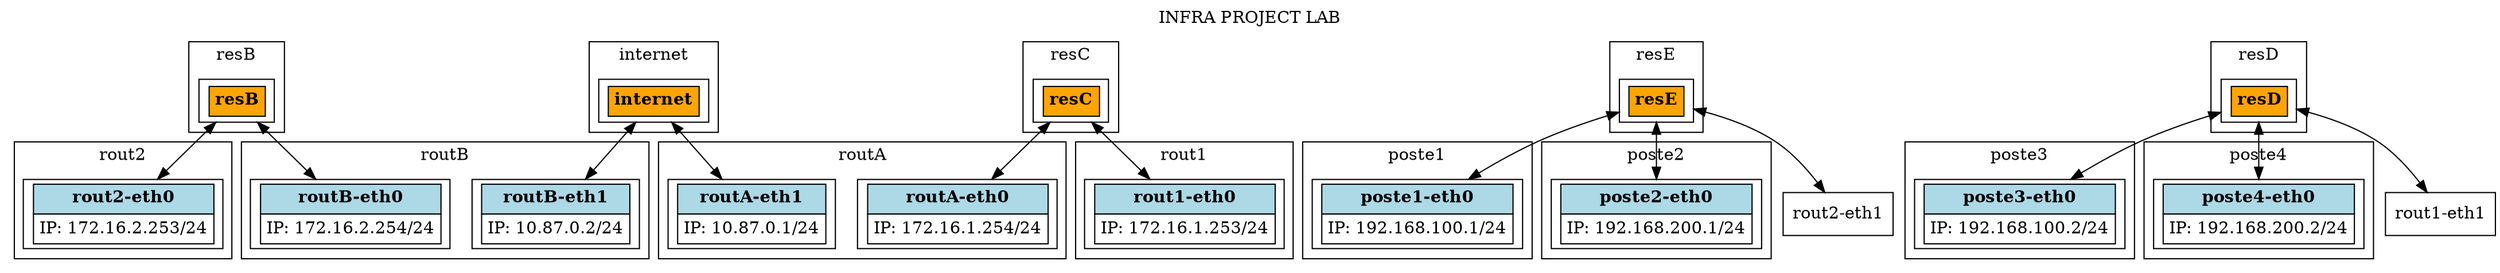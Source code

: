 digraph G { 
    label = "INFRA PROJECT LAB";
    labelloc = top;
 
    node [shape=record];
    edge [dir=both];
subgraph cluster_0 {
		label = routA;
	
        "routA-eth0" [label=<
            <table border="0" cellborder="1" cellspacing="0" cellpadding="4">
                <tr><td bgcolor="lightblue"><b>routA-eth0</b></td></tr>
                <tr><td align="left">IP: 172.16.1.254/24</td></tr>
            </table>
        >];
        "routA-eth1" [label=<
            <table border="0" cellborder="1" cellspacing="0" cellpadding="4">
                <tr><td bgcolor="lightblue"><b>routA-eth1</b></td></tr>
                <tr><td align="left">IP: 10.87.0.1/24</td></tr>
            </table>
        >];
	}
subgraph cluster_1 {
		label = routB;
	
        "routB-eth0" [label=<
            <table border="0" cellborder="1" cellspacing="0" cellpadding="4">
                <tr><td bgcolor="lightblue"><b>routB-eth0</b></td></tr>
                <tr><td align="left">IP: 172.16.2.254/24</td></tr>
            </table>
        >];
        "routB-eth1" [label=<
            <table border="0" cellborder="1" cellspacing="0" cellpadding="4">
                <tr><td bgcolor="lightblue"><b>routB-eth1</b></td></tr>
                <tr><td align="left">IP: 10.87.0.2/24</td></tr>
            </table>
        >];
	}
subgraph cluster_2 {
		label = rout1;
	
        "rout1-eth0" [label=<
            <table border="0" cellborder="1" cellspacing="0" cellpadding="4">
                <tr><td bgcolor="lightblue"><b>rout1-eth0</b></td></tr>
                <tr><td align="left">IP: 172.16.1.253/24</td></tr>
            </table>
        >];
	}
subgraph cluster_3 {
		label = rout2;
	
        "rout2-eth0" [label=<
            <table border="0" cellborder="1" cellspacing="0" cellpadding="4">
                <tr><td bgcolor="lightblue"><b>rout2-eth0</b></td></tr>
                <tr><td align="left">IP: 172.16.2.253/24</td></tr>
            </table>
        >];
	}
subgraph cluster_4 {
		label = poste1;
	
        "poste1-eth0" [label=<
            <table border="0" cellborder="1" cellspacing="0" cellpadding="4">
                <tr><td bgcolor="lightblue"><b>poste1-eth0</b></td></tr>
                <tr><td align="left">IP: 192.168.100.1/24</td></tr>
            </table>
        >];
	}
subgraph cluster_5 {
		label = poste2;
	
        "poste2-eth0" [label=<
            <table border="0" cellborder="1" cellspacing="0" cellpadding="4">
                <tr><td bgcolor="lightblue"><b>poste2-eth0</b></td></tr>
                <tr><td align="left">IP: 192.168.200.1/24</td></tr>
            </table>
        >];
	}
subgraph cluster_6 {
		label = poste3;
	
        "poste3-eth0" [label=<
            <table border="0" cellborder="1" cellspacing="0" cellpadding="4">
                <tr><td bgcolor="lightblue"><b>poste3-eth0</b></td></tr>
                <tr><td align="left">IP: 192.168.100.2/24</td></tr>
            </table>
        >];
	}
subgraph cluster_7 {
		label = poste4;
	
        "poste4-eth0" [label=<
            <table border="0" cellborder="1" cellspacing="0" cellpadding="4">
                <tr><td bgcolor="lightblue"><b>poste4-eth0</b></td></tr>
                <tr><td align="left">IP: 192.168.200.2/24</td></tr>
            </table>
        >];
	}
subgraph cluster_8 {
		label = internet;
	
        "internet" [label=<
            <table border="0" cellborder="1" cellspacing="0" cellpadding="4">
                <tr><td bgcolor="orange"><b>internet</b></td></tr>
            </table>
        >];
	}
subgraph cluster_9 {
		label = resB;
	
        "resB" [label=<
            <table border="0" cellborder="1" cellspacing="0" cellpadding="4">
                <tr><td bgcolor="orange"><b>resB</b></td></tr>
            </table>
        >];
	}
subgraph cluster_10 {
		label = resC;
	
        "resC" [label=<
            <table border="0" cellborder="1" cellspacing="0" cellpadding="4">
                <tr><td bgcolor="orange"><b>resC</b></td></tr>
            </table>
        >];
	}
subgraph cluster_11 {
		label = resD;
	
        "resD" [label=<
            <table border="0" cellborder="1" cellspacing="0" cellpadding="4">
                <tr><td bgcolor="orange"><b>resD</b></td></tr>
            </table>
        >];
	}
subgraph cluster_12 {
		label = resE;
	
        "resE" [label=<
            <table border="0" cellborder="1" cellspacing="0" cellpadding="4">
                <tr><td bgcolor="orange"><b>resE</b></td></tr>
            </table>
        >];
	}
 "resC"->"routA-eth0"; 
 "internet"->"routA-eth1"; 
 "resB"->"routB-eth0"; 
 "internet"->"routB-eth1"; 
 "resC"->"rout1-eth0"; 
 "resD"->"rout1-eth1"; 
 "resB"->"rout2-eth0"; 
 "resE"->"rout2-eth1"; 
 "resE"->"poste1-eth0"; 
 "resE"->"poste2-eth0"; 
 "resD"->"poste3-eth0"; 
 "resD"->"poste4-eth0"; 
}
